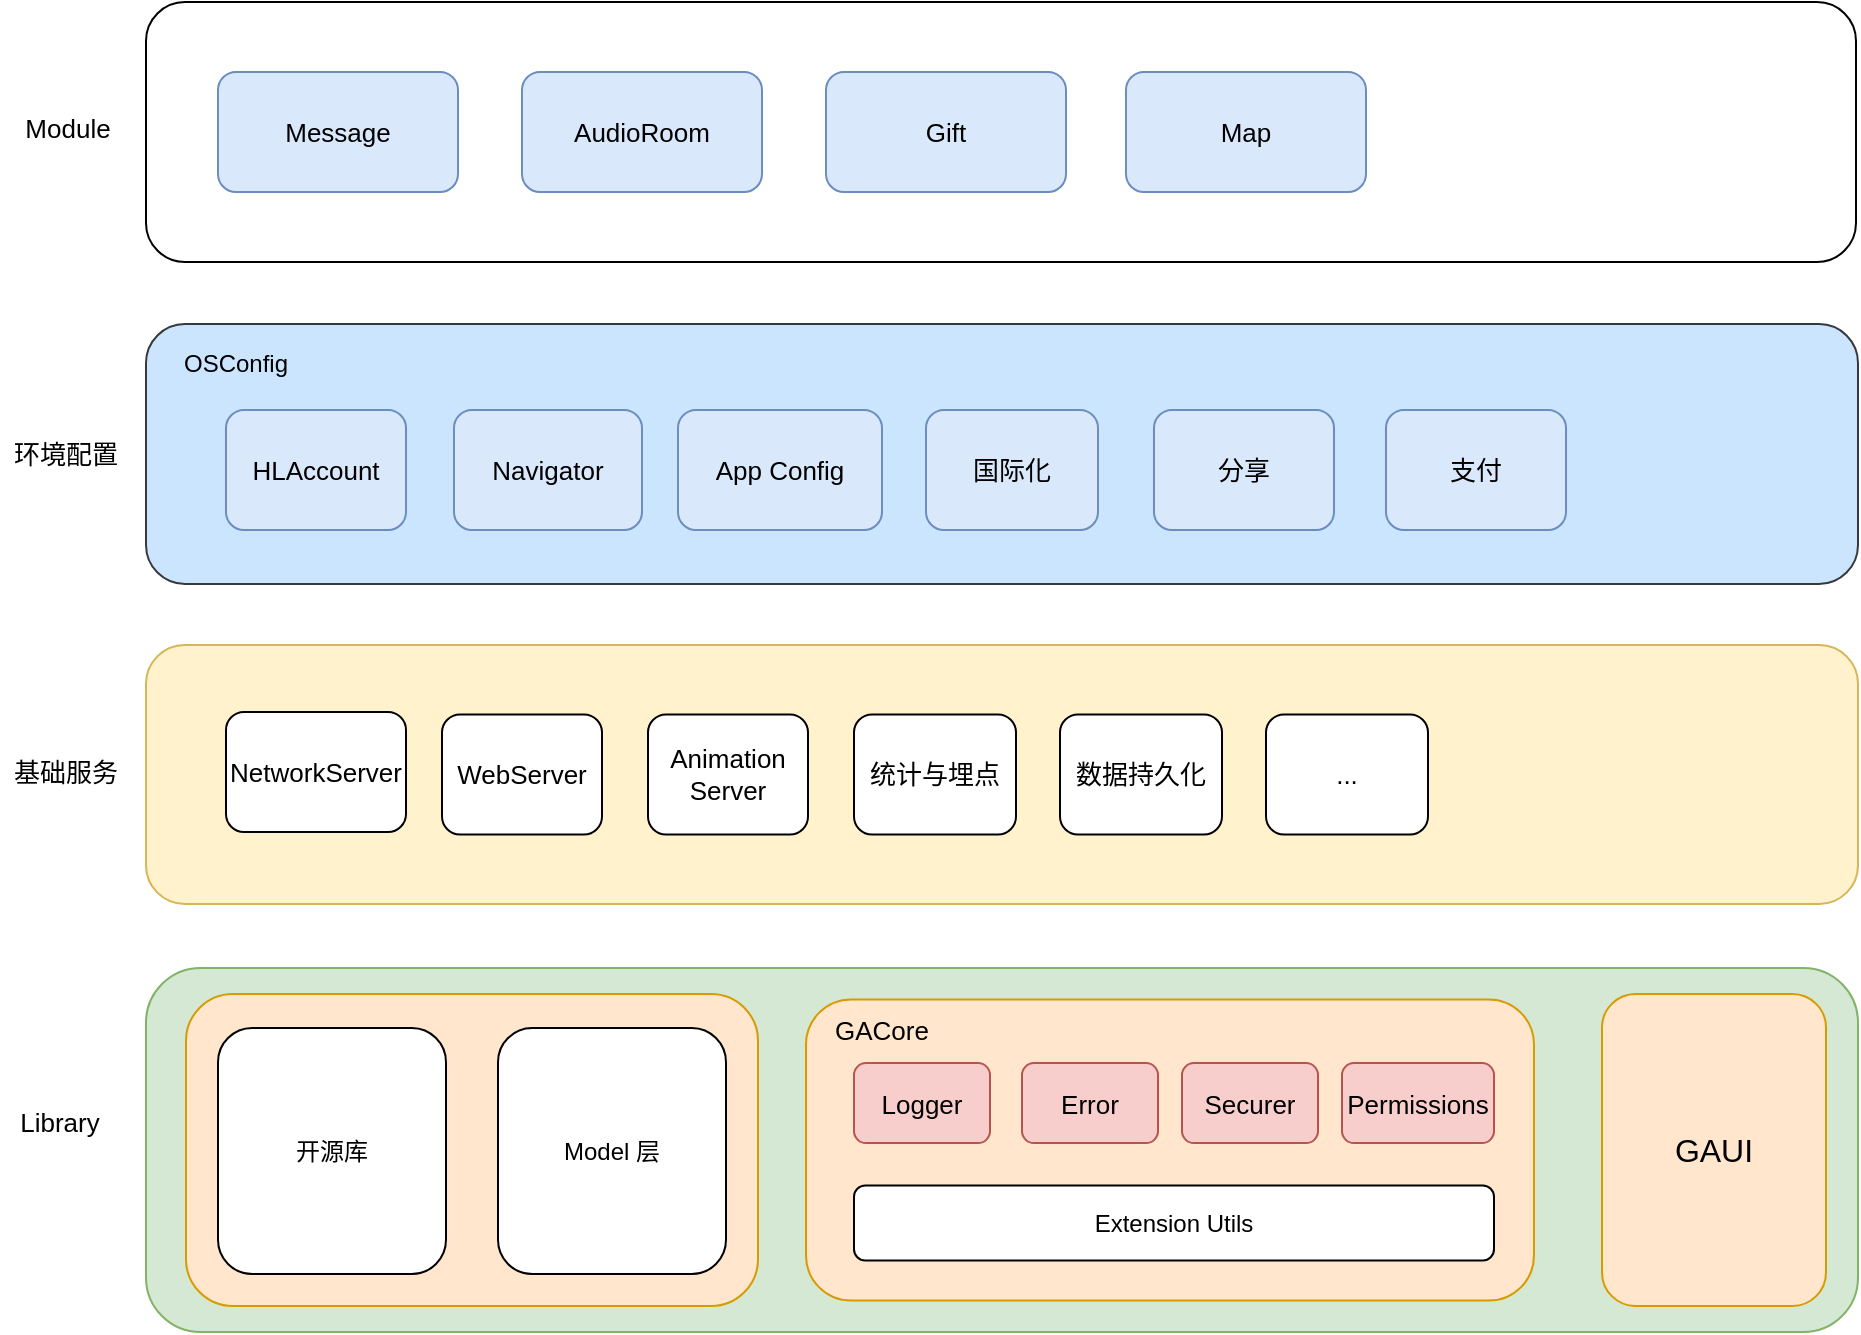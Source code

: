 <mxfile version="20.2.3" type="github">
  <diagram id="JV-Z8JvIyBZ-rmJih_gX" name="第 1 页">
    <mxGraphModel dx="1307" dy="686" grid="1" gridSize="10" guides="1" tooltips="1" connect="1" arrows="1" fold="1" page="1" pageScale="1" pageWidth="827" pageHeight="1169" math="0" shadow="0">
      <root>
        <mxCell id="0" />
        <mxCell id="1" parent="0" />
        <mxCell id="QcGS6fnNyyvbXQOgw6cx-1" value="l" style="rounded=1;whiteSpace=wrap;html=1;fillColor=#d5e8d4;strokeColor=#82b366;" vertex="1" parent="1">
          <mxGeometry x="350" y="992" width="856" height="182" as="geometry" />
        </mxCell>
        <mxCell id="QcGS6fnNyyvbXQOgw6cx-2" value="" style="rounded=1;whiteSpace=wrap;html=1;fillColor=#fff2cc;strokeColor=#d6b656;" vertex="1" parent="1">
          <mxGeometry x="350" y="830.5" width="856" height="129.5" as="geometry" />
        </mxCell>
        <mxCell id="QcGS6fnNyyvbXQOgw6cx-3" value="NetworkServer" style="rounded=1;whiteSpace=wrap;html=1;fontSize=13;strokeColor=default;" vertex="1" parent="1">
          <mxGeometry x="390" y="864" width="90" height="60" as="geometry" />
        </mxCell>
        <mxCell id="QcGS6fnNyyvbXQOgw6cx-4" value="WebServer" style="rounded=1;whiteSpace=wrap;html=1;fontSize=13;strokeColor=default;" vertex="1" parent="1">
          <mxGeometry x="498" y="865.25" width="80" height="60" as="geometry" />
        </mxCell>
        <mxCell id="QcGS6fnNyyvbXQOgw6cx-5" value="Animation&lt;br&gt;Server" style="rounded=1;whiteSpace=wrap;html=1;fontSize=13;strokeColor=default;" vertex="1" parent="1">
          <mxGeometry x="601" y="865.25" width="80" height="60" as="geometry" />
        </mxCell>
        <mxCell id="QcGS6fnNyyvbXQOgw6cx-6" value="统计与埋点" style="rounded=1;whiteSpace=wrap;html=1;fontSize=13;strokeColor=default;" vertex="1" parent="1">
          <mxGeometry x="704" y="865.25" width="81" height="60" as="geometry" />
        </mxCell>
        <mxCell id="QcGS6fnNyyvbXQOgw6cx-7" value="基础服务" style="text;html=1;strokeColor=none;fillColor=none;align=center;verticalAlign=middle;whiteSpace=wrap;rounded=0;fontSize=13;" vertex="1" parent="1">
          <mxGeometry x="280" y="879" width="60" height="30" as="geometry" />
        </mxCell>
        <mxCell id="QcGS6fnNyyvbXQOgw6cx-8" value="" style="rounded=1;whiteSpace=wrap;html=1;fillColor=#cce5ff;strokeColor=#36393d;" vertex="1" parent="1">
          <mxGeometry x="350" y="670" width="856" height="130" as="geometry" />
        </mxCell>
        <mxCell id="QcGS6fnNyyvbXQOgw6cx-9" value="环境配置" style="text;html=1;strokeColor=none;fillColor=none;align=center;verticalAlign=middle;whiteSpace=wrap;rounded=0;fontSize=13;" vertex="1" parent="1">
          <mxGeometry x="280" y="720" width="60" height="30" as="geometry" />
        </mxCell>
        <mxCell id="QcGS6fnNyyvbXQOgw6cx-10" value="HLAccount" style="rounded=1;whiteSpace=wrap;html=1;fontSize=13;strokeColor=#6c8ebf;fillColor=#dae8fc;" vertex="1" parent="1">
          <mxGeometry x="390" y="713" width="90" height="60" as="geometry" />
        </mxCell>
        <mxCell id="QcGS6fnNyyvbXQOgw6cx-11" value="国际化" style="rounded=1;whiteSpace=wrap;html=1;fontSize=13;strokeColor=#6c8ebf;fillColor=#dae8fc;" vertex="1" parent="1">
          <mxGeometry x="740" y="713" width="86" height="60" as="geometry" />
        </mxCell>
        <mxCell id="QcGS6fnNyyvbXQOgw6cx-12" value="Navigator" style="rounded=1;whiteSpace=wrap;html=1;fontSize=13;strokeColor=#6c8ebf;fillColor=#dae8fc;" vertex="1" parent="1">
          <mxGeometry x="504" y="713" width="94" height="60" as="geometry" />
        </mxCell>
        <mxCell id="QcGS6fnNyyvbXQOgw6cx-13" value="App Config" style="rounded=1;whiteSpace=wrap;html=1;fontSize=13;strokeColor=#6c8ebf;fillColor=#dae8fc;" vertex="1" parent="1">
          <mxGeometry x="616" y="713" width="102" height="60" as="geometry" />
        </mxCell>
        <mxCell id="QcGS6fnNyyvbXQOgw6cx-14" value="" style="rounded=1;whiteSpace=wrap;html=1;" vertex="1" parent="1">
          <mxGeometry x="350" y="509" width="855" height="130" as="geometry" />
        </mxCell>
        <mxCell id="QcGS6fnNyyvbXQOgw6cx-15" value="Module" style="text;html=1;strokeColor=none;fillColor=none;align=center;verticalAlign=middle;whiteSpace=wrap;rounded=0;fontSize=13;" vertex="1" parent="1">
          <mxGeometry x="281" y="557" width="60" height="30" as="geometry" />
        </mxCell>
        <mxCell id="QcGS6fnNyyvbXQOgw6cx-16" value="Message" style="rounded=1;whiteSpace=wrap;html=1;fontSize=13;strokeColor=#6c8ebf;fillColor=#dae8fc;" vertex="1" parent="1">
          <mxGeometry x="386" y="544" width="120" height="60" as="geometry" />
        </mxCell>
        <mxCell id="QcGS6fnNyyvbXQOgw6cx-17" value="AudioRoom" style="rounded=1;whiteSpace=wrap;html=1;fontSize=13;strokeColor=#6c8ebf;fillColor=#dae8fc;" vertex="1" parent="1">
          <mxGeometry x="538" y="544" width="120" height="60" as="geometry" />
        </mxCell>
        <mxCell id="QcGS6fnNyyvbXQOgw6cx-18" value="Gift" style="rounded=1;whiteSpace=wrap;html=1;fontSize=13;strokeColor=#6c8ebf;fillColor=#dae8fc;" vertex="1" parent="1">
          <mxGeometry x="690" y="544" width="120" height="60" as="geometry" />
        </mxCell>
        <mxCell id="QcGS6fnNyyvbXQOgw6cx-32" value="Library" style="text;html=1;strokeColor=none;fillColor=none;align=center;verticalAlign=middle;whiteSpace=wrap;rounded=0;fontSize=13;" vertex="1" parent="1">
          <mxGeometry x="277" y="1054" width="60" height="30" as="geometry" />
        </mxCell>
        <mxCell id="QcGS6fnNyyvbXQOgw6cx-34" value="数据持久化" style="rounded=1;whiteSpace=wrap;html=1;fontSize=13;strokeColor=default;" vertex="1" parent="1">
          <mxGeometry x="807" y="865.25" width="81" height="60" as="geometry" />
        </mxCell>
        <mxCell id="QcGS6fnNyyvbXQOgw6cx-35" value="Map" style="rounded=1;whiteSpace=wrap;html=1;fontSize=13;strokeColor=#6c8ebf;fillColor=#dae8fc;" vertex="1" parent="1">
          <mxGeometry x="840" y="544" width="120" height="60" as="geometry" />
        </mxCell>
        <mxCell id="QcGS6fnNyyvbXQOgw6cx-36" value="OSConfig" style="text;html=1;strokeColor=none;fillColor=none;align=center;verticalAlign=middle;whiteSpace=wrap;rounded=0;" vertex="1" parent="1">
          <mxGeometry x="350" y="680" width="90" height="20" as="geometry" />
        </mxCell>
        <mxCell id="QcGS6fnNyyvbXQOgw6cx-30" value="" style="group" vertex="1" connectable="0" parent="1">
          <mxGeometry x="370" y="1005" width="286.0" height="156" as="geometry" />
        </mxCell>
        <mxCell id="QcGS6fnNyyvbXQOgw6cx-54" value="" style="group" vertex="1" connectable="0" parent="QcGS6fnNyyvbXQOgw6cx-30">
          <mxGeometry width="286.0" height="156" as="geometry" />
        </mxCell>
        <mxCell id="QcGS6fnNyyvbXQOgw6cx-31" value="" style="rounded=1;whiteSpace=wrap;html=1;fontSize=16;strokeColor=#d79b00;fillColor=#ffe6cc;" vertex="1" parent="QcGS6fnNyyvbXQOgw6cx-54">
          <mxGeometry width="286.0" height="156" as="geometry" />
        </mxCell>
        <mxCell id="QcGS6fnNyyvbXQOgw6cx-49" value="开源库" style="rounded=1;whiteSpace=wrap;html=1;" vertex="1" parent="QcGS6fnNyyvbXQOgw6cx-54">
          <mxGeometry x="16" y="17.02" width="114" height="122.99" as="geometry" />
        </mxCell>
        <mxCell id="QcGS6fnNyyvbXQOgw6cx-53" value="Model 层" style="rounded=1;whiteSpace=wrap;html=1;" vertex="1" parent="QcGS6fnNyyvbXQOgw6cx-54">
          <mxGeometry x="156" y="17.02" width="114" height="122.99" as="geometry" />
        </mxCell>
        <mxCell id="QcGS6fnNyyvbXQOgw6cx-56" value="..." style="rounded=1;whiteSpace=wrap;html=1;fontSize=13;strokeColor=default;" vertex="1" parent="1">
          <mxGeometry x="910" y="865.25" width="81" height="60" as="geometry" />
        </mxCell>
        <mxCell id="QcGS6fnNyyvbXQOgw6cx-57" value="" style="group" vertex="1" connectable="0" parent="1">
          <mxGeometry x="1078" y="1005" width="112" height="156" as="geometry" />
        </mxCell>
        <mxCell id="QcGS6fnNyyvbXQOgw6cx-59" value="GAUI" style="rounded=1;whiteSpace=wrap;html=1;fontSize=16;strokeColor=#d79b00;fillColor=#ffe6cc;" vertex="1" parent="QcGS6fnNyyvbXQOgw6cx-57">
          <mxGeometry width="112.0" height="156" as="geometry" />
        </mxCell>
        <mxCell id="QcGS6fnNyyvbXQOgw6cx-62" value="" style="group" vertex="1" connectable="0" parent="1">
          <mxGeometry x="680" y="1007.69" width="364" height="150.62" as="geometry" />
        </mxCell>
        <mxCell id="QcGS6fnNyyvbXQOgw6cx-20" value="" style="rounded=1;whiteSpace=wrap;html=1;fontSize=16;strokeColor=#d79b00;fillColor=#ffe6cc;" vertex="1" parent="QcGS6fnNyyvbXQOgw6cx-62">
          <mxGeometry width="364" height="150.62" as="geometry" />
        </mxCell>
        <mxCell id="QcGS6fnNyyvbXQOgw6cx-21" value="GACore" style="text;html=1;strokeColor=none;fillColor=none;align=center;verticalAlign=middle;whiteSpace=wrap;rounded=0;fontSize=13;" vertex="1" parent="QcGS6fnNyyvbXQOgw6cx-62">
          <mxGeometry x="7.5" width="60" height="30" as="geometry" />
        </mxCell>
        <mxCell id="QcGS6fnNyyvbXQOgw6cx-23" value="Extension Utils" style="rounded=1;whiteSpace=wrap;html=1;" vertex="1" parent="QcGS6fnNyyvbXQOgw6cx-62">
          <mxGeometry x="24" y="93.0" width="320" height="37.62" as="geometry" />
        </mxCell>
        <mxCell id="QcGS6fnNyyvbXQOgw6cx-27" value="Error" style="rounded=1;whiteSpace=wrap;html=1;fontSize=13;strokeColor=#b85450;fillColor=#f8cecc;flipH=0;" vertex="1" parent="QcGS6fnNyyvbXQOgw6cx-62">
          <mxGeometry x="108" y="31.87" width="68" height="40" as="geometry" />
        </mxCell>
        <mxCell id="QcGS6fnNyyvbXQOgw6cx-28" value="Logger" style="rounded=1;whiteSpace=wrap;html=1;fontSize=13;strokeColor=#b85450;fillColor=#f8cecc;flipH=0;" vertex="1" parent="QcGS6fnNyyvbXQOgw6cx-62">
          <mxGeometry x="24" y="31.87" width="68" height="40" as="geometry" />
        </mxCell>
        <mxCell id="QcGS6fnNyyvbXQOgw6cx-29" value="Securer" style="rounded=1;whiteSpace=wrap;html=1;fontSize=13;strokeColor=#b85450;fillColor=#f8cecc;flipH=0;" vertex="1" parent="QcGS6fnNyyvbXQOgw6cx-62">
          <mxGeometry x="188" y="31.87" width="68" height="40" as="geometry" />
        </mxCell>
        <mxCell id="QcGS6fnNyyvbXQOgw6cx-55" value="Permissions" style="rounded=1;whiteSpace=wrap;html=1;fontSize=13;strokeColor=#b85450;fillColor=#f8cecc;flipH=0;" vertex="1" parent="QcGS6fnNyyvbXQOgw6cx-62">
          <mxGeometry x="268" y="31.87" width="76" height="40" as="geometry" />
        </mxCell>
        <mxCell id="QcGS6fnNyyvbXQOgw6cx-63" value="分享" style="rounded=1;whiteSpace=wrap;html=1;fontSize=13;strokeColor=#6c8ebf;fillColor=#dae8fc;" vertex="1" parent="1">
          <mxGeometry x="854" y="713" width="90" height="60" as="geometry" />
        </mxCell>
        <mxCell id="QcGS6fnNyyvbXQOgw6cx-64" value="支付" style="rounded=1;whiteSpace=wrap;html=1;fontSize=13;strokeColor=#6c8ebf;fillColor=#dae8fc;" vertex="1" parent="1">
          <mxGeometry x="970" y="713" width="90" height="60" as="geometry" />
        </mxCell>
      </root>
    </mxGraphModel>
  </diagram>
</mxfile>
